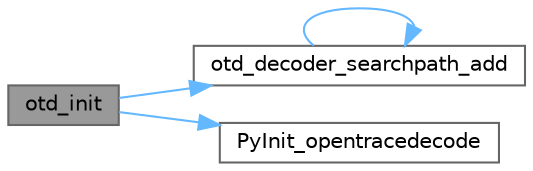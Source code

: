 digraph "otd_init"
{
 // LATEX_PDF_SIZE
  bgcolor="transparent";
  edge [fontname=Helvetica,fontsize=10,labelfontname=Helvetica,labelfontsize=10];
  node [fontname=Helvetica,fontsize=10,shape=box,height=0.2,width=0.4];
  rankdir="LR";
  Node1 [id="Node000001",label="otd_init",height=0.2,width=0.4,color="gray40", fillcolor="grey60", style="filled", fontcolor="black",tooltip="Initialize libopentracedecode."];
  Node1 -> Node2 [id="edge1_Node000001_Node000002",color="steelblue1",style="solid",tooltip=" "];
  Node2 [id="Node000002",label="otd_decoder_searchpath_add",height=0.2,width=0.4,color="grey40", fillcolor="white", style="filled",URL="$a00087.html#gad8940cb716329201a468e14f3c75747e",tooltip="Add an additional search directory for the protocol decoders."];
  Node2 -> Node2 [id="edge2_Node000002_Node000002",color="steelblue1",style="solid",tooltip=" "];
  Node1 -> Node3 [id="edge3_Node000001_Node000003",color="steelblue1",style="solid",tooltip=" "];
  Node3 [id="Node000003",label="PyInit_opentracedecode",height=0.2,width=0.4,color="grey40", fillcolor="white", style="filled",URL="$a00062.html#abc7bd38e0e284d3a3ba5e5e30ec3dfe1",tooltip=" "];
}
